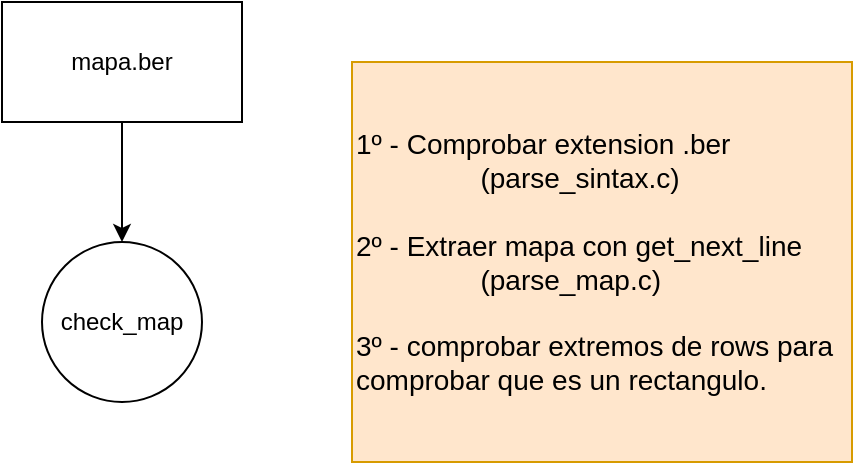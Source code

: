 <mxfile version="24.2.2" type="github">
  <diagram name="Page-1" id="zZF0fCxB9fV2fRD1ZYRQ">
    <mxGraphModel dx="1434" dy="786" grid="1" gridSize="10" guides="1" tooltips="1" connect="1" arrows="1" fold="1" page="1" pageScale="1" pageWidth="850" pageHeight="1100" math="0" shadow="0">
      <root>
        <mxCell id="0" />
        <mxCell id="1" parent="0" />
        <mxCell id="wKGj--mN6V_Oikr687lb-1" value="mapa.ber" style="rounded=0;whiteSpace=wrap;html=1;" vertex="1" parent="1">
          <mxGeometry x="365" y="40" width="120" height="60" as="geometry" />
        </mxCell>
        <mxCell id="wKGj--mN6V_Oikr687lb-2" value="check_map" style="ellipse;whiteSpace=wrap;html=1;aspect=fixed;" vertex="1" parent="1">
          <mxGeometry x="385" y="160" width="80" height="80" as="geometry" />
        </mxCell>
        <mxCell id="wKGj--mN6V_Oikr687lb-3" value="" style="endArrow=classic;html=1;rounded=0;exitX=0.5;exitY=1;exitDx=0;exitDy=0;entryX=0.5;entryY=0;entryDx=0;entryDy=0;" edge="1" parent="1" source="wKGj--mN6V_Oikr687lb-1" target="wKGj--mN6V_Oikr687lb-2">
          <mxGeometry width="50" height="50" relative="1" as="geometry">
            <mxPoint x="400" y="410" as="sourcePoint" />
            <mxPoint x="450" y="360" as="targetPoint" />
            <Array as="points" />
          </mxGeometry>
        </mxCell>
        <mxCell id="wKGj--mN6V_Oikr687lb-5" value="&lt;font style=&quot;font-size: 14px;&quot;&gt;1º - Comprobar extension .ber&lt;/font&gt;&lt;div style=&quot;font-size: 14px;&quot;&gt;&lt;font style=&quot;font-size: 14px;&quot;&gt;&lt;span style=&quot;white-space: pre;&quot;&gt;&#x9;&lt;/span&gt;&lt;span style=&quot;white-space: pre;&quot;&gt;&#x9;&lt;/span&gt;(parse_sintax.c)&lt;br&gt;&lt;/font&gt;&lt;div style=&quot;&quot;&gt;&lt;font style=&quot;font-size: 14px;&quot;&gt;&lt;br&gt;&lt;/font&gt;&lt;div style=&quot;&quot;&gt;&lt;font style=&quot;font-size: 14px;&quot;&gt;2º - Extraer mapa con get_next_line&lt;/font&gt;&lt;/div&gt;&lt;div style=&quot;&quot;&gt;&lt;font style=&quot;font-size: 14px;&quot;&gt;&lt;span style=&quot;white-space: pre;&quot;&gt;&#x9;&lt;/span&gt;&lt;span style=&quot;white-space: pre;&quot;&gt;&#x9;&lt;/span&gt;(parse_map.c)&lt;br&gt;&lt;/font&gt;&lt;/div&gt;&lt;div style=&quot;&quot;&gt;&lt;font style=&quot;font-size: 14px;&quot;&gt;&lt;br&gt;&lt;/font&gt;&lt;/div&gt;&lt;div style=&quot;&quot;&gt;&lt;font style=&quot;font-size: 14px;&quot;&gt;3º - comprobar extremos de rows para&lt;/font&gt;&lt;/div&gt;&lt;div style=&quot;&quot;&gt;&lt;font style=&quot;font-size: 14px;&quot;&gt;comprobar que es un rectangulo.&lt;/font&gt;&lt;/div&gt;&lt;/div&gt;&lt;/div&gt;" style="text;html=1;align=left;verticalAlign=middle;whiteSpace=wrap;rounded=0;fillColor=#ffe6cc;strokeColor=#d79b00;" vertex="1" parent="1">
          <mxGeometry x="540" y="70" width="250" height="200" as="geometry" />
        </mxCell>
      </root>
    </mxGraphModel>
  </diagram>
</mxfile>
